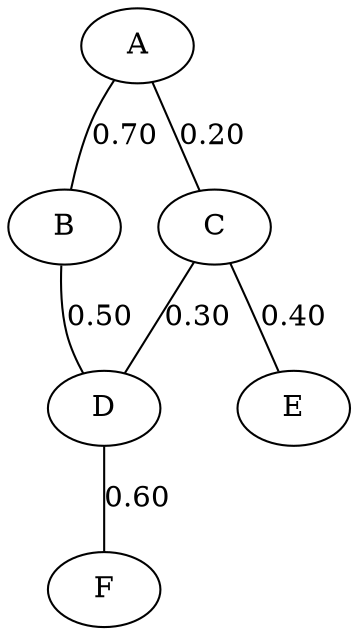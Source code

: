 graph G {
  A;
  B;
  C;
  D;
  E;
  F;
  A -- B [label="0.70"];
  A -- C [label="0.20"];
  B -- D [label="0.50"];
  C -- D [label="0.30"];
  C -- E [label="0.40"];
  D -- F [label="0.60"];
}
